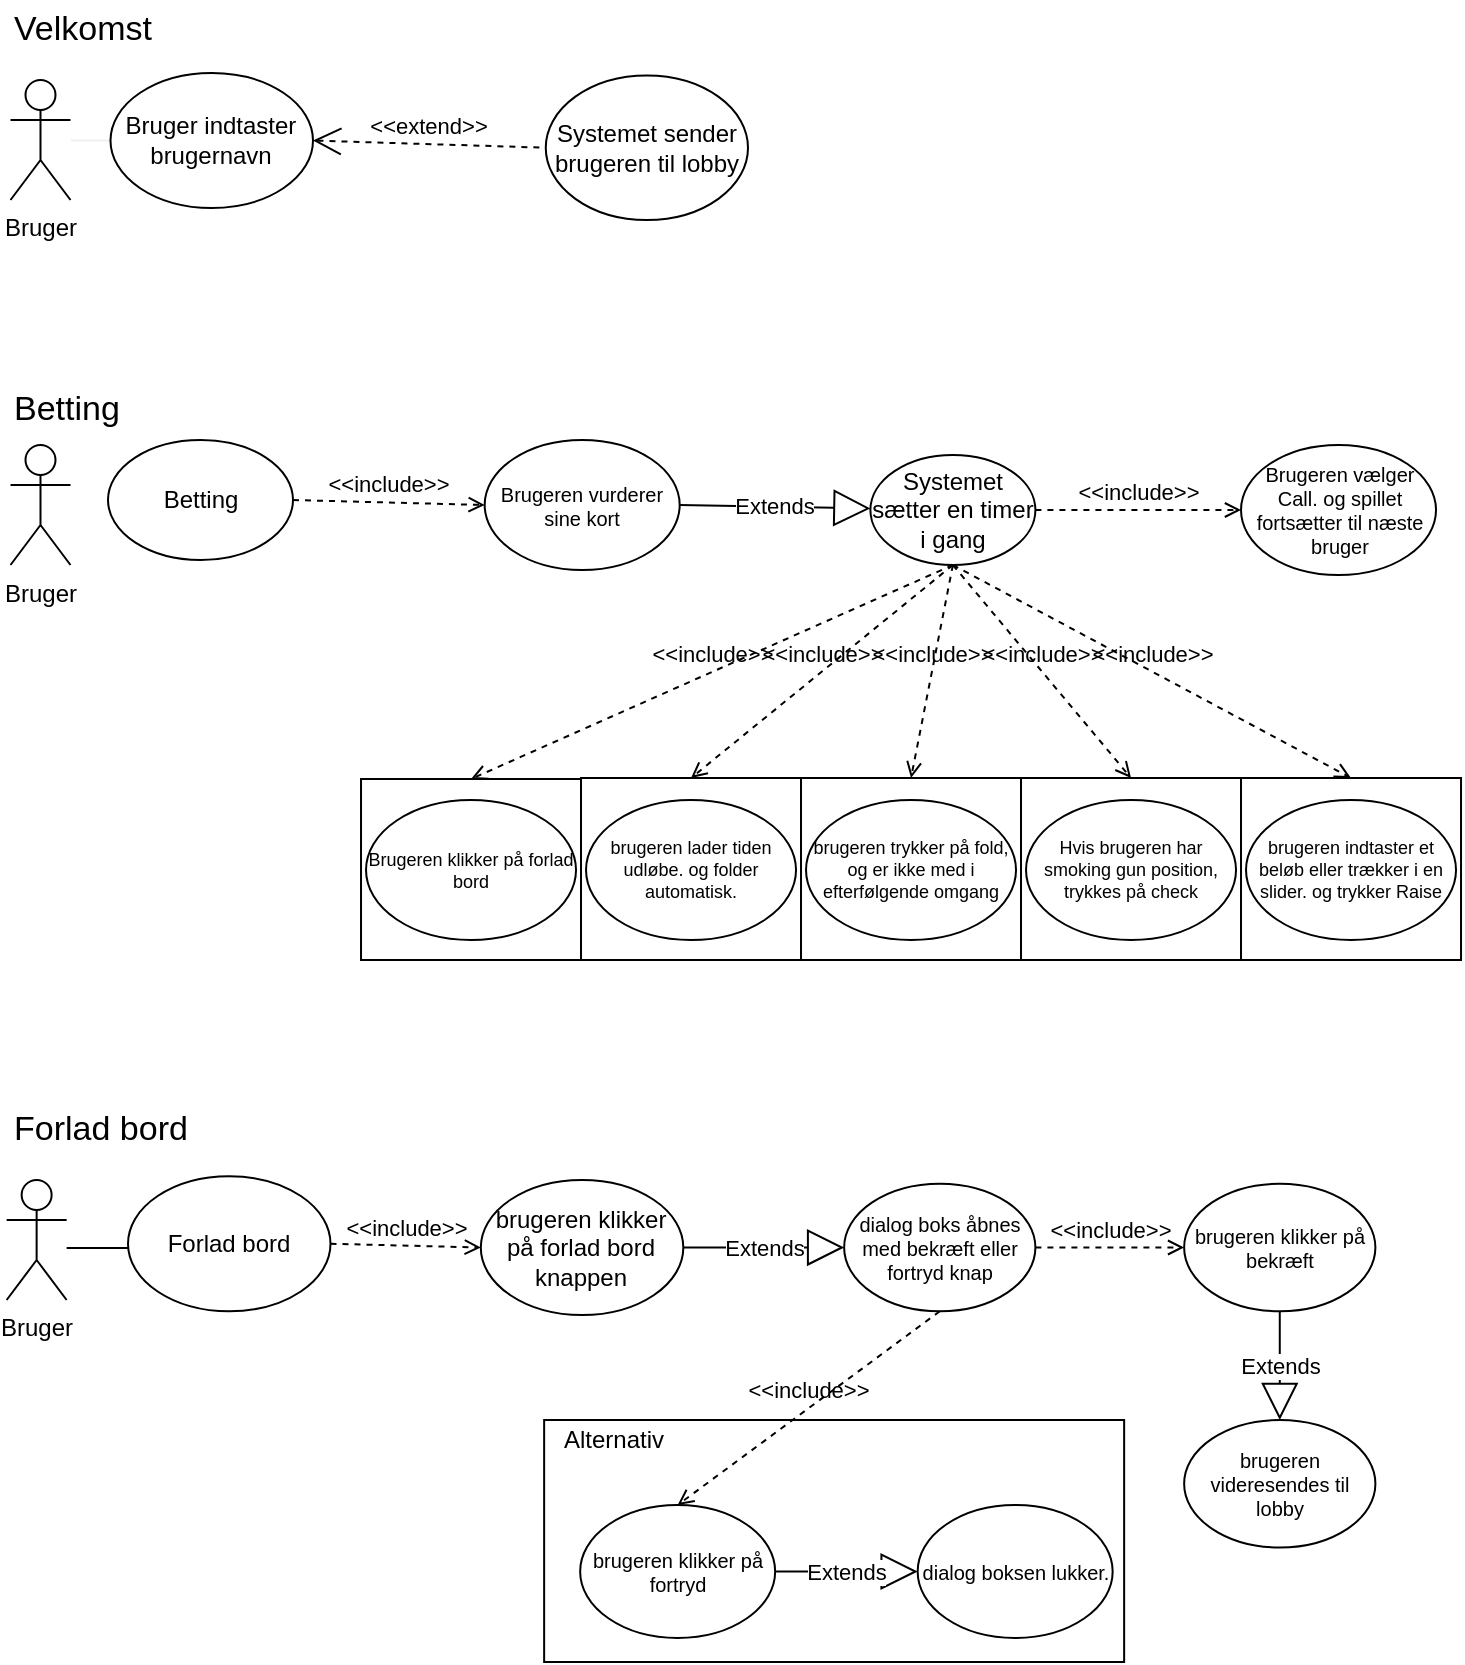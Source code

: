 <mxfile>
    <diagram id="nXhcNZrQq1M1uD5povXW" name="Page-1">
        <mxGraphModel dx="1146" dy="793" grid="1" gridSize="10" guides="1" tooltips="1" connect="1" arrows="1" fold="1" page="1" pageScale="1" pageWidth="827" pageHeight="1169" math="0" shadow="0">
            <root>
                <mxCell id="0"/>
                <mxCell id="1" parent="0"/>
                <mxCell id="OJPGdNxAV1vjpA2we-XX-12" value="" style="rounded=0;whiteSpace=wrap;html=1;align=center;arcSize=6;" parent="1" vertex="1">
                    <mxGeometry x="256.51" y="399.5" width="110" height="90.5" as="geometry"/>
                </mxCell>
                <mxCell id="OJPGdNxAV1vjpA2we-XX-10" value="" style="rounded=0;whiteSpace=wrap;html=1;align=center;arcSize=6;" parent="1" vertex="1">
                    <mxGeometry x="366.51" y="399" width="110" height="91" as="geometry"/>
                </mxCell>
                <mxCell id="RnjcOqFYlqcYZKxFGFPn-20" value="" style="rounded=0;whiteSpace=wrap;html=1;align=center;arcSize=6;" parent="1" vertex="1">
                    <mxGeometry x="476.51" y="399" width="110" height="91" as="geometry"/>
                </mxCell>
                <mxCell id="LNvytNpk7kZyI1cy2T5B-1" value="Bruger" style="shape=umlActor;verticalLabelPosition=bottom;verticalAlign=top;html=1;outlineConnect=0;" parent="1" vertex="1">
                    <mxGeometry x="81.25" y="50" width="30" height="60" as="geometry"/>
                </mxCell>
                <mxCell id="LNvytNpk7kZyI1cy2T5B-25" style="edgeStyle=orthogonalEdgeStyle;rounded=0;orthogonalLoop=1;jettySize=auto;html=1;endArrow=none;endFill=0;strokeColor=#f0f0f0;fontSize=9;" parent="1" source="LNvytNpk7kZyI1cy2T5B-2" target="LNvytNpk7kZyI1cy2T5B-1" edge="1">
                    <mxGeometry relative="1" as="geometry"/>
                </mxCell>
                <mxCell id="LNvytNpk7kZyI1cy2T5B-2" value="Bruger indtaster brugernavn" style="ellipse;whiteSpace=wrap;html=1;" parent="1" vertex="1">
                    <mxGeometry x="131.25" y="46.5" width="101.25" height="67.5" as="geometry"/>
                </mxCell>
                <mxCell id="LNvytNpk7kZyI1cy2T5B-3" value="Systemet sender brugeren til lobby" style="ellipse;whiteSpace=wrap;html=1;" parent="1" vertex="1">
                    <mxGeometry x="348.88" y="47.75" width="101.12" height="72.25" as="geometry"/>
                </mxCell>
                <mxCell id="LNvytNpk7kZyI1cy2T5B-26" value="Velkomst" style="text;html=1;strokeColor=none;fillColor=none;align=left;verticalAlign=middle;whiteSpace=wrap;rounded=0;fontSize=17;" parent="1" vertex="1">
                    <mxGeometry x="81.25" y="10" width="110" height="30" as="geometry"/>
                </mxCell>
                <mxCell id="RnjcOqFYlqcYZKxFGFPn-1" value="" style="rounded=0;whiteSpace=wrap;html=1;align=center;arcSize=6;" parent="1" vertex="1">
                    <mxGeometry x="586.51" y="399" width="110" height="91" as="geometry"/>
                </mxCell>
                <mxCell id="RnjcOqFYlqcYZKxFGFPn-2" value="" style="rounded=0;whiteSpace=wrap;html=1;align=center;arcSize=6;" parent="1" vertex="1">
                    <mxGeometry x="696.51" y="399" width="110" height="91" as="geometry"/>
                </mxCell>
                <mxCell id="RnjcOqFYlqcYZKxFGFPn-3" value="Bruger" style="shape=umlActor;verticalLabelPosition=bottom;verticalAlign=top;html=1;outlineConnect=0;" parent="1" vertex="1">
                    <mxGeometry x="81.25" y="232.5" width="30" height="60" as="geometry"/>
                </mxCell>
                <mxCell id="RnjcOqFYlqcYZKxFGFPn-5" value="Systemet sætter en timer i gang" style="ellipse;whiteSpace=wrap;html=1;" parent="1" vertex="1">
                    <mxGeometry x="511.2" y="237.5" width="82.5" height="55" as="geometry"/>
                </mxCell>
                <mxCell id="RnjcOqFYlqcYZKxFGFPn-6" value="Brugeren vurderer sine kort" style="ellipse;whiteSpace=wrap;html=1;fontSize=10;" parent="1" vertex="1">
                    <mxGeometry x="318.34" y="230" width="97.5" height="65" as="geometry"/>
                </mxCell>
                <mxCell id="RnjcOqFYlqcYZKxFGFPn-14" value="Brugeren vælger Call. og spillet fortsætter til næste bruger" style="ellipse;whiteSpace=wrap;html=1;fontSize=10;" parent="1" vertex="1">
                    <mxGeometry x="696.51" y="232.5" width="97.5" height="65" as="geometry"/>
                </mxCell>
                <mxCell id="RnjcOqFYlqcYZKxFGFPn-15" value="&amp;lt;&amp;lt;include&amp;gt;&amp;gt;" style="edgeStyle=none;html=1;endArrow=open;verticalAlign=bottom;dashed=1;labelBackgroundColor=none;exitX=1;exitY=0.5;exitDx=0;exitDy=0;entryX=0;entryY=0.5;entryDx=0;entryDy=0;" parent="1" source="OJPGdNxAV1vjpA2we-XX-2" target="RnjcOqFYlqcYZKxFGFPn-6" edge="1">
                    <mxGeometry width="160" relative="1" as="geometry">
                        <mxPoint x="250" y="300" as="sourcePoint"/>
                        <mxPoint x="470" y="310" as="targetPoint"/>
                    </mxGeometry>
                </mxCell>
                <mxCell id="RnjcOqFYlqcYZKxFGFPn-18" value="Betting" style="text;html=1;strokeColor=none;fillColor=none;align=left;verticalAlign=middle;whiteSpace=wrap;rounded=0;fontSize=17;" parent="1" vertex="1">
                    <mxGeometry x="81.25" y="200" width="200" height="30" as="geometry"/>
                </mxCell>
                <mxCell id="RnjcOqFYlqcYZKxFGFPn-22" value="brugeren indtaster et beløb eller trækker i en slider. og trykker Raise" style="ellipse;whiteSpace=wrap;html=1;fontSize=9;" parent="1" vertex="1">
                    <mxGeometry x="699.01" y="410" width="105" height="70" as="geometry"/>
                </mxCell>
                <mxCell id="RnjcOqFYlqcYZKxFGFPn-25" value="brugeren lader tiden udløbe. og folder automatisk." style="ellipse;whiteSpace=wrap;html=1;fontSize=9;" parent="1" vertex="1">
                    <mxGeometry x="369.01" y="410" width="105" height="70" as="geometry"/>
                </mxCell>
                <mxCell id="RnjcOqFYlqcYZKxFGFPn-27" value="brugeren trykker på fold, og er ikke med i efterfølgende omgang" style="ellipse;whiteSpace=wrap;html=1;fontSize=9;" parent="1" vertex="1">
                    <mxGeometry x="479.01" y="410" width="105" height="70" as="geometry"/>
                </mxCell>
                <mxCell id="OJPGdNxAV1vjpA2we-XX-22" style="edgeStyle=orthogonalEdgeStyle;rounded=0;orthogonalLoop=1;jettySize=auto;html=1;endArrow=none;endFill=0;" parent="1" source="RnjcOqFYlqcYZKxFGFPn-144" target="OJPGdNxAV1vjpA2we-XX-17" edge="1">
                    <mxGeometry relative="1" as="geometry">
                        <Array as="points">
                            <mxPoint x="128.07" y="634"/>
                            <mxPoint x="128.07" y="634"/>
                        </Array>
                    </mxGeometry>
                </mxCell>
                <mxCell id="RnjcOqFYlqcYZKxFGFPn-144" value="Bruger" style="shape=umlActor;verticalLabelPosition=bottom;verticalAlign=top;html=1;outlineConnect=0;" parent="1" vertex="1">
                    <mxGeometry x="79.32" y="600" width="30" height="60" as="geometry"/>
                </mxCell>
                <mxCell id="RnjcOqFYlqcYZKxFGFPn-146" value="brugeren klikker på forlad bord knappen" style="ellipse;whiteSpace=wrap;html=1;" parent="1" vertex="1">
                    <mxGeometry x="316.41" y="600.01" width="101.25" height="67.5" as="geometry"/>
                </mxCell>
                <mxCell id="RnjcOqFYlqcYZKxFGFPn-147" value="dialog boks åbnes med bekræft eller fortryd knap" style="ellipse;whiteSpace=wrap;html=1;fontSize=10;" parent="1" vertex="1">
                    <mxGeometry x="498.07" y="601.88" width="95.63" height="63.75" as="geometry"/>
                </mxCell>
                <mxCell id="RnjcOqFYlqcYZKxFGFPn-149" value="" style="rounded=0;whiteSpace=wrap;html=1;align=center;arcSize=6;" parent="1" vertex="1">
                    <mxGeometry x="348.07" y="720" width="290" height="121" as="geometry"/>
                </mxCell>
                <mxCell id="RnjcOqFYlqcYZKxFGFPn-150" value="Alternativ" style="text;html=1;strokeColor=none;fillColor=none;align=center;verticalAlign=middle;whiteSpace=wrap;rounded=0;" parent="1" vertex="1">
                    <mxGeometry x="348.07" y="720" width="70" height="20" as="geometry"/>
                </mxCell>
                <mxCell id="RnjcOqFYlqcYZKxFGFPn-153" value="Forlad bord" style="text;html=1;strokeColor=none;fillColor=none;align=left;verticalAlign=middle;whiteSpace=wrap;rounded=0;fontSize=17;" parent="1" vertex="1">
                    <mxGeometry x="80.57" y="560" width="110" height="30" as="geometry"/>
                </mxCell>
                <mxCell id="RnjcOqFYlqcYZKxFGFPn-156" value="brugeren klikker på bekræft" style="ellipse;whiteSpace=wrap;html=1;fontSize=10;" parent="1" vertex="1">
                    <mxGeometry x="668.07" y="601.88" width="95.63" height="63.75" as="geometry"/>
                </mxCell>
                <mxCell id="RnjcOqFYlqcYZKxFGFPn-157" value="&amp;lt;&amp;lt;include&amp;gt;&amp;gt;" style="edgeStyle=none;html=1;endArrow=open;verticalAlign=bottom;dashed=1;labelBackgroundColor=none;exitX=1;exitY=0.5;exitDx=0;exitDy=0;entryX=0;entryY=0.5;entryDx=0;entryDy=0;" parent="1" source="RnjcOqFYlqcYZKxFGFPn-147" target="RnjcOqFYlqcYZKxFGFPn-156" edge="1">
                    <mxGeometry width="160" relative="1" as="geometry">
                        <mxPoint x="670.16" y="757.5" as="sourcePoint"/>
                        <mxPoint x="743.28" y="757.505" as="targetPoint"/>
                    </mxGeometry>
                </mxCell>
                <mxCell id="RnjcOqFYlqcYZKxFGFPn-158" value="brugeren videresendes til lobby" style="ellipse;whiteSpace=wrap;html=1;fontSize=10;" parent="1" vertex="1">
                    <mxGeometry x="668.07" y="720" width="95.63" height="63.75" as="geometry"/>
                </mxCell>
                <mxCell id="RnjcOqFYlqcYZKxFGFPn-161" value="&lt;span style=&quot;font-size: 10px&quot;&gt;brugeren klikker på fortryd&lt;/span&gt;" style="ellipse;whiteSpace=wrap;html=1;fontSize=9;" parent="1" vertex="1">
                    <mxGeometry x="366.08" y="762.5" width="97.5" height="66.5" as="geometry"/>
                </mxCell>
                <mxCell id="RnjcOqFYlqcYZKxFGFPn-162" value="&lt;span style=&quot;font-size: 10px&quot;&gt;dialog boksen lukker.&lt;/span&gt;" style="ellipse;whiteSpace=wrap;html=1;fontSize=9;" parent="1" vertex="1">
                    <mxGeometry x="534.83" y="762.5" width="97.5" height="66.5" as="geometry"/>
                </mxCell>
                <mxCell id="OJPGdNxAV1vjpA2we-XX-1" value="&amp;lt;&amp;lt;extend&amp;gt;&amp;gt;" style="edgeStyle=none;html=1;startArrow=open;endArrow=none;startSize=12;verticalAlign=bottom;dashed=1;labelBackgroundColor=none;entryX=0;entryY=0.5;entryDx=0;entryDy=0;exitX=1;exitY=0.5;exitDx=0;exitDy=0;" parent="1" source="LNvytNpk7kZyI1cy2T5B-2" target="LNvytNpk7kZyI1cy2T5B-3" edge="1">
                    <mxGeometry width="160" relative="1" as="geometry">
                        <mxPoint x="265" y="105" as="sourcePoint"/>
                        <mxPoint x="425" y="105" as="targetPoint"/>
                    </mxGeometry>
                </mxCell>
                <mxCell id="OJPGdNxAV1vjpA2we-XX-2" value="Betting" style="ellipse;whiteSpace=wrap;html=1;" parent="1" vertex="1">
                    <mxGeometry x="130" y="230" width="92.5" height="60" as="geometry"/>
                </mxCell>
                <mxCell id="OJPGdNxAV1vjpA2we-XX-3" value="Extends" style="endArrow=block;endSize=16;endFill=0;html=1;exitX=1;exitY=0.5;exitDx=0;exitDy=0;" parent="1" source="RnjcOqFYlqcYZKxFGFPn-6" target="RnjcOqFYlqcYZKxFGFPn-5" edge="1">
                    <mxGeometry width="160" relative="1" as="geometry">
                        <mxPoint x="230" y="177" as="sourcePoint"/>
                        <mxPoint x="370" y="320" as="targetPoint"/>
                    </mxGeometry>
                </mxCell>
                <mxCell id="OJPGdNxAV1vjpA2we-XX-4" value="&amp;lt;&amp;lt;include&amp;gt;&amp;gt;" style="edgeStyle=none;html=1;endArrow=open;verticalAlign=bottom;dashed=1;labelBackgroundColor=none;entryX=0;entryY=0.5;entryDx=0;entryDy=0;exitX=1;exitY=0.5;exitDx=0;exitDy=0;" parent="1" source="RnjcOqFYlqcYZKxFGFPn-5" target="RnjcOqFYlqcYZKxFGFPn-14" edge="1">
                    <mxGeometry width="160" relative="1" as="geometry">
                        <mxPoint x="400" y="200" as="sourcePoint"/>
                        <mxPoint x="560" y="190" as="targetPoint"/>
                    </mxGeometry>
                </mxCell>
                <mxCell id="OJPGdNxAV1vjpA2we-XX-9" value="Hvis brugeren har smoking gun position, trykkes på check" style="ellipse;whiteSpace=wrap;html=1;fontSize=9;" parent="1" vertex="1">
                    <mxGeometry x="589.01" y="410" width="105" height="70" as="geometry"/>
                </mxCell>
                <mxCell id="OJPGdNxAV1vjpA2we-XX-11" value="Brugeren klikker på forlad bord" style="ellipse;whiteSpace=wrap;html=1;fontSize=9;" parent="1" vertex="1">
                    <mxGeometry x="259.01" y="410" width="105" height="70" as="geometry"/>
                </mxCell>
                <mxCell id="OJPGdNxAV1vjpA2we-XX-15" value="Extends" style="endArrow=block;endSize=16;endFill=0;html=1;exitX=1;exitY=0.5;exitDx=0;exitDy=0;" parent="1" source="RnjcOqFYlqcYZKxFGFPn-146" target="RnjcOqFYlqcYZKxFGFPn-147" edge="1">
                    <mxGeometry width="160" relative="1" as="geometry">
                        <mxPoint x="492.66" y="787.5" as="sourcePoint"/>
                        <mxPoint x="652.66" y="787.5" as="targetPoint"/>
                    </mxGeometry>
                </mxCell>
                <mxCell id="OJPGdNxAV1vjpA2we-XX-16" value="Extends" style="endArrow=block;endSize=16;endFill=0;html=1;exitX=0.5;exitY=1;exitDx=0;exitDy=0;entryX=0.5;entryY=0;entryDx=0;entryDy=0;" parent="1" source="RnjcOqFYlqcYZKxFGFPn-156" target="RnjcOqFYlqcYZKxFGFPn-158" edge="1">
                    <mxGeometry width="160" relative="1" as="geometry">
                        <mxPoint x="613.655" y="751.88" as="sourcePoint"/>
                        <mxPoint x="613.655" y="831.88" as="targetPoint"/>
                    </mxGeometry>
                </mxCell>
                <mxCell id="OJPGdNxAV1vjpA2we-XX-17" value="Forlad bord" style="ellipse;whiteSpace=wrap;html=1;" parent="1" vertex="1">
                    <mxGeometry x="140.0" y="598.13" width="101.25" height="67.5" as="geometry"/>
                </mxCell>
                <mxCell id="OJPGdNxAV1vjpA2we-XX-18" value="&amp;lt;&amp;lt;include&amp;gt;&amp;gt;" style="edgeStyle=none;html=1;endArrow=open;verticalAlign=bottom;dashed=1;labelBackgroundColor=none;exitX=1;exitY=0.5;exitDx=0;exitDy=0;entryX=0;entryY=0.5;entryDx=0;entryDy=0;" parent="1" source="OJPGdNxAV1vjpA2we-XX-17" target="RnjcOqFYlqcYZKxFGFPn-146" edge="1">
                    <mxGeometry width="160" relative="1" as="geometry">
                        <mxPoint x="234.64" y="767.505" as="sourcePoint"/>
                        <mxPoint x="346.95" y="620.005" as="targetPoint"/>
                    </mxGeometry>
                </mxCell>
                <mxCell id="OJPGdNxAV1vjpA2we-XX-19" value="&amp;lt;&amp;lt;include&amp;gt;&amp;gt;" style="edgeStyle=none;html=1;endArrow=open;verticalAlign=bottom;dashed=1;labelBackgroundColor=none;entryX=0.5;entryY=0;entryDx=0;entryDy=0;exitX=0.5;exitY=1;exitDx=0;exitDy=0;" parent="1" source="RnjcOqFYlqcYZKxFGFPn-147" target="RnjcOqFYlqcYZKxFGFPn-161" edge="1">
                    <mxGeometry width="160" relative="1" as="geometry">
                        <mxPoint x="488.07" y="699" as="sourcePoint"/>
                        <mxPoint x="547.4" y="699.32" as="targetPoint"/>
                    </mxGeometry>
                </mxCell>
                <mxCell id="OJPGdNxAV1vjpA2we-XX-21" value="Extends" style="endArrow=block;endSize=16;endFill=0;html=1;exitX=1;exitY=0.5;exitDx=0;exitDy=0;entryX=0;entryY=0.5;entryDx=0;entryDy=0;" parent="1" source="RnjcOqFYlqcYZKxFGFPn-161" target="RnjcOqFYlqcYZKxFGFPn-162" edge="1">
                    <mxGeometry width="160" relative="1" as="geometry">
                        <mxPoint x="454.42" y="820" as="sourcePoint"/>
                        <mxPoint x="534.83" y="819.995" as="targetPoint"/>
                    </mxGeometry>
                </mxCell>
                <mxCell id="OJPGdNxAV1vjpA2we-XX-23" value="&amp;lt;&amp;lt;include&amp;gt;&amp;gt;" style="edgeStyle=none;html=1;endArrow=open;verticalAlign=bottom;dashed=1;labelBackgroundColor=none;entryX=0.5;entryY=0;entryDx=0;entryDy=0;exitX=0.5;exitY=1;exitDx=0;exitDy=0;" parent="1" source="RnjcOqFYlqcYZKxFGFPn-5" target="RnjcOqFYlqcYZKxFGFPn-2" edge="1">
                    <mxGeometry width="160" relative="1" as="geometry">
                        <mxPoint x="565.26" y="330.0" as="sourcePoint"/>
                        <mxPoint x="668.07" y="330.0" as="targetPoint"/>
                    </mxGeometry>
                </mxCell>
                <mxCell id="OJPGdNxAV1vjpA2we-XX-24" value="&amp;lt;&amp;lt;include&amp;gt;&amp;gt;" style="edgeStyle=none;html=1;endArrow=open;verticalAlign=bottom;dashed=1;labelBackgroundColor=none;entryX=0.5;entryY=0;entryDx=0;entryDy=0;exitX=0.5;exitY=1;exitDx=0;exitDy=0;" parent="1" source="RnjcOqFYlqcYZKxFGFPn-5" target="RnjcOqFYlqcYZKxFGFPn-1" edge="1">
                    <mxGeometry width="160" relative="1" as="geometry">
                        <mxPoint x="484.05" y="297.5" as="sourcePoint"/>
                        <mxPoint x="683.11" y="404.0" as="targetPoint"/>
                    </mxGeometry>
                </mxCell>
                <mxCell id="OJPGdNxAV1vjpA2we-XX-25" value="&amp;lt;&amp;lt;include&amp;gt;&amp;gt;" style="edgeStyle=none;html=1;endArrow=open;verticalAlign=bottom;dashed=1;labelBackgroundColor=none;entryX=0.5;entryY=0;entryDx=0;entryDy=0;exitX=0.5;exitY=1;exitDx=0;exitDy=0;" parent="1" source="RnjcOqFYlqcYZKxFGFPn-5" target="RnjcOqFYlqcYZKxFGFPn-20" edge="1">
                    <mxGeometry width="160" relative="1" as="geometry">
                        <mxPoint x="394.64" y="309.75" as="sourcePoint"/>
                        <mxPoint x="593.7" y="416.25" as="targetPoint"/>
                    </mxGeometry>
                </mxCell>
                <mxCell id="OJPGdNxAV1vjpA2we-XX-26" value="&amp;lt;&amp;lt;include&amp;gt;&amp;gt;" style="edgeStyle=none;html=1;endArrow=open;verticalAlign=bottom;dashed=1;labelBackgroundColor=none;exitX=0.5;exitY=1;exitDx=0;exitDy=0;entryX=0.5;entryY=0;entryDx=0;entryDy=0;" parent="1" source="RnjcOqFYlqcYZKxFGFPn-5" target="OJPGdNxAV1vjpA2we-XX-12" edge="1">
                    <mxGeometry width="160" relative="1" as="geometry">
                        <mxPoint x="335.77" y="319.75" as="sourcePoint"/>
                        <mxPoint x="290" y="350" as="targetPoint"/>
                    </mxGeometry>
                </mxCell>
                <mxCell id="OJPGdNxAV1vjpA2we-XX-27" value="&amp;lt;&amp;lt;include&amp;gt;&amp;gt;" style="edgeStyle=none;html=1;endArrow=open;verticalAlign=bottom;dashed=1;labelBackgroundColor=none;entryX=0.5;entryY=0;entryDx=0;entryDy=0;exitX=0.5;exitY=1;exitDx=0;exitDy=0;" parent="1" source="RnjcOqFYlqcYZKxFGFPn-5" target="OJPGdNxAV1vjpA2we-XX-10" edge="1">
                    <mxGeometry width="160" relative="1" as="geometry">
                        <mxPoint x="562.45" y="302.5" as="sourcePoint"/>
                        <mxPoint x="431.51" y="409.0" as="targetPoint"/>
                    </mxGeometry>
                </mxCell>
            </root>
        </mxGraphModel>
    </diagram>
</mxfile>